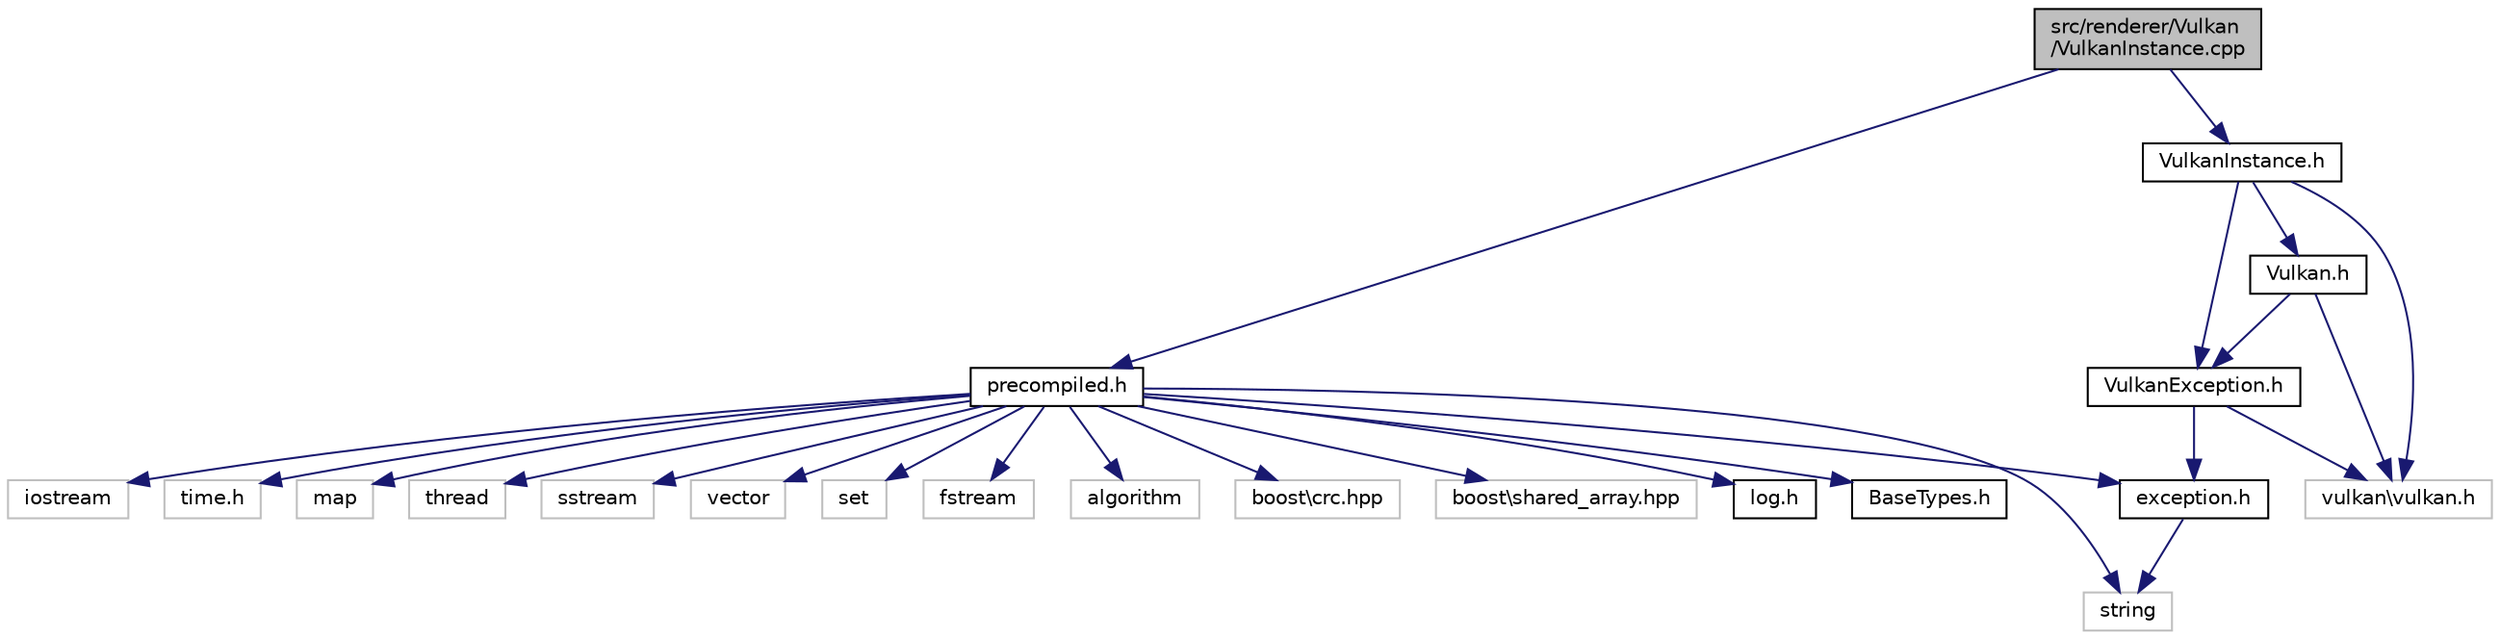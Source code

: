 digraph "src/renderer/Vulkan/VulkanInstance.cpp"
{
 // LATEX_PDF_SIZE
  edge [fontname="Helvetica",fontsize="10",labelfontname="Helvetica",labelfontsize="10"];
  node [fontname="Helvetica",fontsize="10",shape=record];
  Node1 [label="src/renderer/Vulkan\l/VulkanInstance.cpp",height=0.2,width=0.4,color="black", fillcolor="grey75", style="filled", fontcolor="black",tooltip=" "];
  Node1 -> Node2 [color="midnightblue",fontsize="10",style="solid"];
  Node2 [label="precompiled.h",height=0.2,width=0.4,color="black", fillcolor="white", style="filled",URL="$precompiled_8h.html",tooltip=" "];
  Node2 -> Node3 [color="midnightblue",fontsize="10",style="solid"];
  Node3 [label="BaseTypes.h",height=0.2,width=0.4,color="black", fillcolor="white", style="filled",URL="$_base_types_8h.html",tooltip=" "];
  Node2 -> Node4 [color="midnightblue",fontsize="10",style="solid"];
  Node4 [label="exception.h",height=0.2,width=0.4,color="black", fillcolor="white", style="filled",URL="$exception_8h.html",tooltip=" "];
  Node4 -> Node5 [color="midnightblue",fontsize="10",style="solid"];
  Node5 [label="string",height=0.2,width=0.4,color="grey75", fillcolor="white", style="filled",tooltip=" "];
  Node2 -> Node6 [color="midnightblue",fontsize="10",style="solid"];
  Node6 [label="iostream",height=0.2,width=0.4,color="grey75", fillcolor="white", style="filled",tooltip=" "];
  Node2 -> Node7 [color="midnightblue",fontsize="10",style="solid"];
  Node7 [label="time.h",height=0.2,width=0.4,color="grey75", fillcolor="white", style="filled",tooltip=" "];
  Node2 -> Node8 [color="midnightblue",fontsize="10",style="solid"];
  Node8 [label="map",height=0.2,width=0.4,color="grey75", fillcolor="white", style="filled",tooltip=" "];
  Node2 -> Node9 [color="midnightblue",fontsize="10",style="solid"];
  Node9 [label="thread",height=0.2,width=0.4,color="grey75", fillcolor="white", style="filled",tooltip=" "];
  Node2 -> Node10 [color="midnightblue",fontsize="10",style="solid"];
  Node10 [label="sstream",height=0.2,width=0.4,color="grey75", fillcolor="white", style="filled",tooltip=" "];
  Node2 -> Node11 [color="midnightblue",fontsize="10",style="solid"];
  Node11 [label="vector",height=0.2,width=0.4,color="grey75", fillcolor="white", style="filled",tooltip=" "];
  Node2 -> Node5 [color="midnightblue",fontsize="10",style="solid"];
  Node2 -> Node12 [color="midnightblue",fontsize="10",style="solid"];
  Node12 [label="set",height=0.2,width=0.4,color="grey75", fillcolor="white", style="filled",tooltip=" "];
  Node2 -> Node13 [color="midnightblue",fontsize="10",style="solid"];
  Node13 [label="fstream",height=0.2,width=0.4,color="grey75", fillcolor="white", style="filled",tooltip=" "];
  Node2 -> Node14 [color="midnightblue",fontsize="10",style="solid"];
  Node14 [label="algorithm",height=0.2,width=0.4,color="grey75", fillcolor="white", style="filled",tooltip=" "];
  Node2 -> Node15 [color="midnightblue",fontsize="10",style="solid"];
  Node15 [label="boost\\crc.hpp",height=0.2,width=0.4,color="grey75", fillcolor="white", style="filled",tooltip=" "];
  Node2 -> Node16 [color="midnightblue",fontsize="10",style="solid"];
  Node16 [label="boost\\shared_array.hpp",height=0.2,width=0.4,color="grey75", fillcolor="white", style="filled",tooltip=" "];
  Node2 -> Node17 [color="midnightblue",fontsize="10",style="solid"];
  Node17 [label="log.h",height=0.2,width=0.4,color="black", fillcolor="white", style="filled",URL="$_log_8h.html",tooltip=" "];
  Node1 -> Node18 [color="midnightblue",fontsize="10",style="solid"];
  Node18 [label="VulkanInstance.h",height=0.2,width=0.4,color="black", fillcolor="white", style="filled",URL="$_vulkan_instance_8h.html",tooltip=" "];
  Node18 -> Node19 [color="midnightblue",fontsize="10",style="solid"];
  Node19 [label="vulkan\\vulkan.h",height=0.2,width=0.4,color="grey75", fillcolor="white", style="filled",tooltip=" "];
  Node18 -> Node20 [color="midnightblue",fontsize="10",style="solid"];
  Node20 [label="VulkanException.h",height=0.2,width=0.4,color="black", fillcolor="white", style="filled",URL="$_vulkan_2_vulkan_exception_8h.html",tooltip=" "];
  Node20 -> Node19 [color="midnightblue",fontsize="10",style="solid"];
  Node20 -> Node4 [color="midnightblue",fontsize="10",style="solid"];
  Node18 -> Node21 [color="midnightblue",fontsize="10",style="solid"];
  Node21 [label="Vulkan.h",height=0.2,width=0.4,color="black", fillcolor="white", style="filled",URL="$_vulkan_2_vulkan_8h.html",tooltip=" "];
  Node21 -> Node19 [color="midnightblue",fontsize="10",style="solid"];
  Node21 -> Node20 [color="midnightblue",fontsize="10",style="solid"];
}
